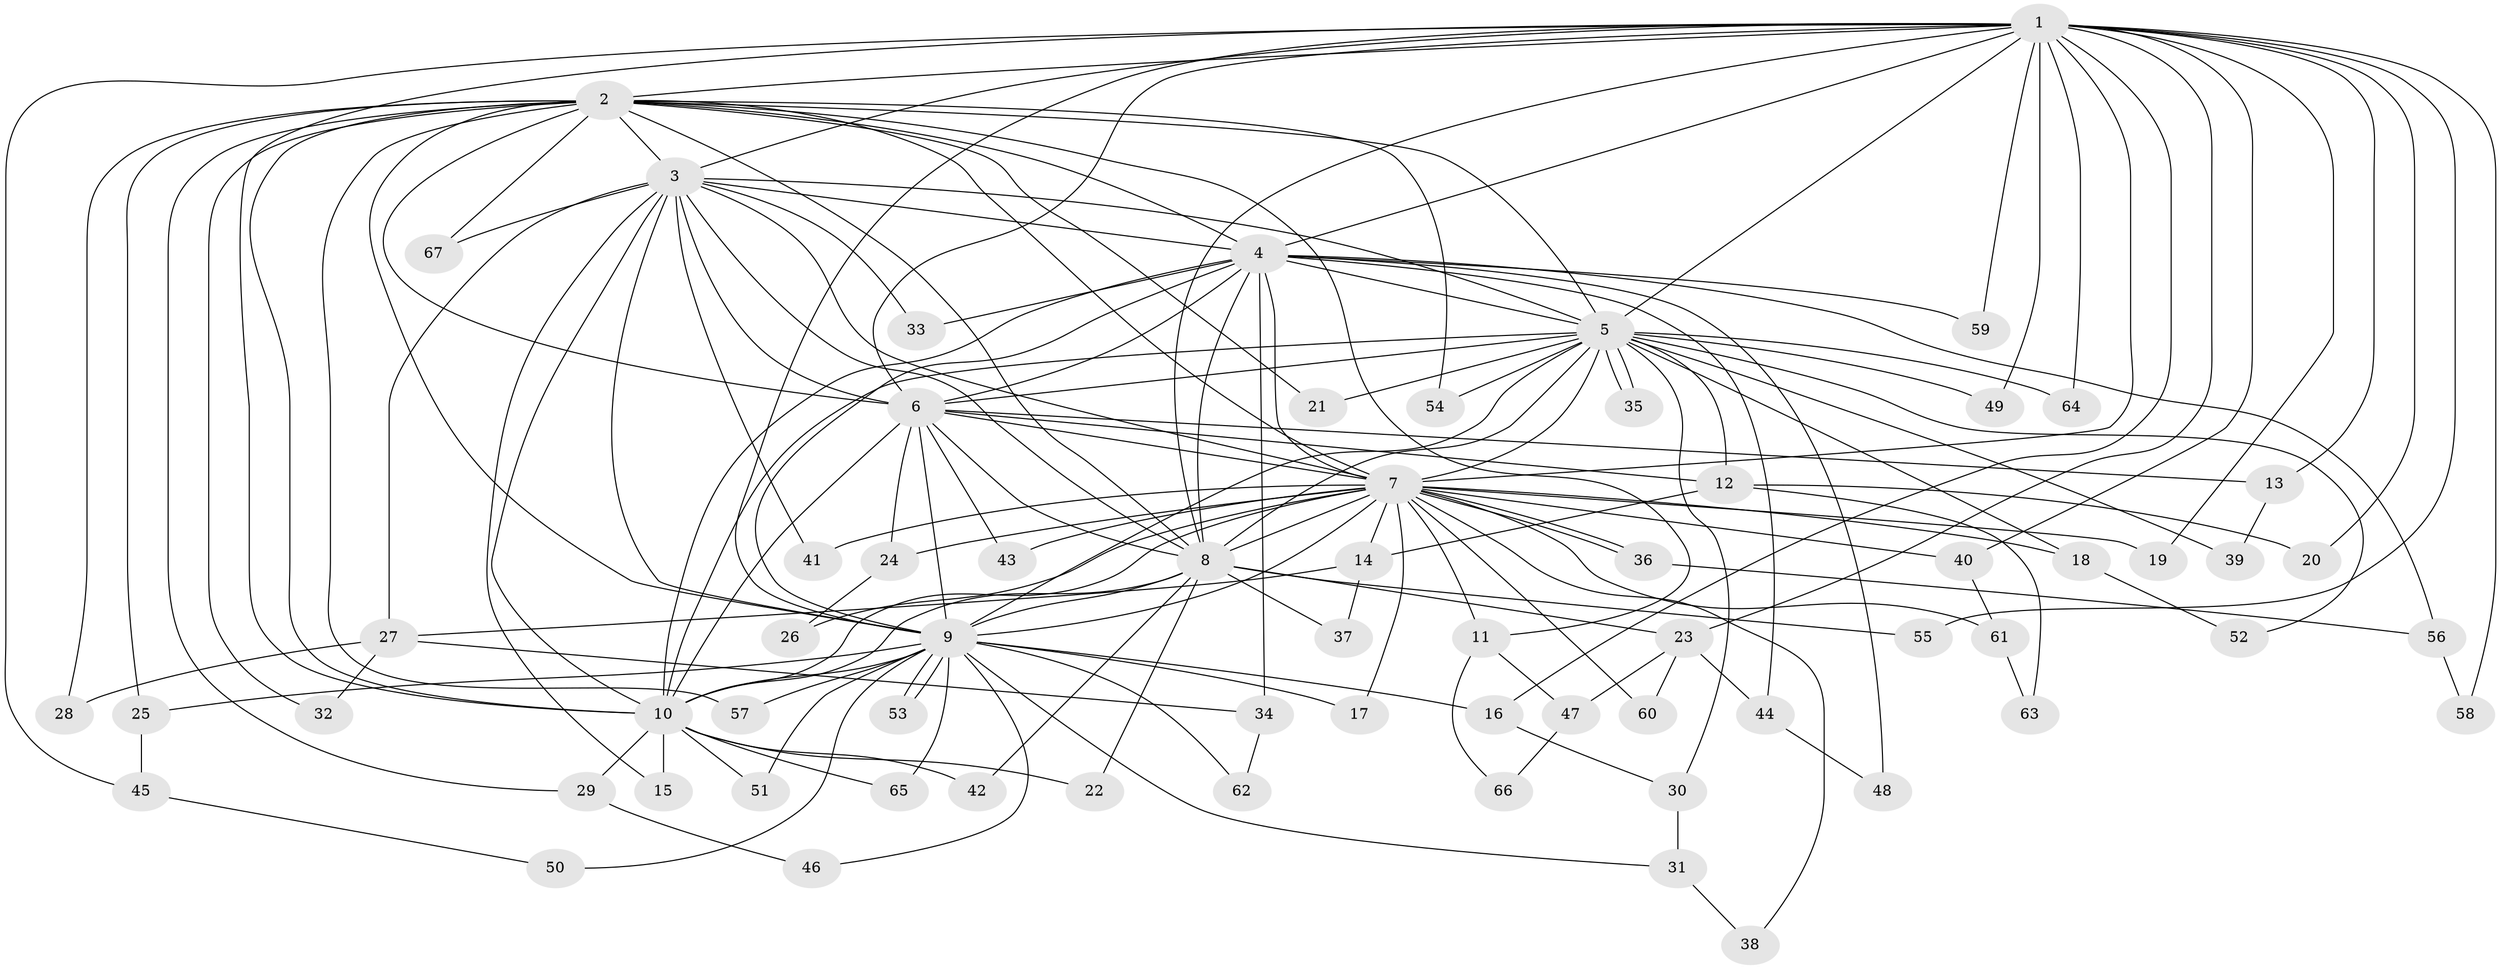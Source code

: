 // coarse degree distribution, {1: 0.75, 2: 0.1, 6: 0.05, 8: 0.05, 11: 0.05}
// Generated by graph-tools (version 1.1) at 2025/46/03/04/25 21:46:56]
// undirected, 67 vertices, 159 edges
graph export_dot {
graph [start="1"]
  node [color=gray90,style=filled];
  1;
  2;
  3;
  4;
  5;
  6;
  7;
  8;
  9;
  10;
  11;
  12;
  13;
  14;
  15;
  16;
  17;
  18;
  19;
  20;
  21;
  22;
  23;
  24;
  25;
  26;
  27;
  28;
  29;
  30;
  31;
  32;
  33;
  34;
  35;
  36;
  37;
  38;
  39;
  40;
  41;
  42;
  43;
  44;
  45;
  46;
  47;
  48;
  49;
  50;
  51;
  52;
  53;
  54;
  55;
  56;
  57;
  58;
  59;
  60;
  61;
  62;
  63;
  64;
  65;
  66;
  67;
  1 -- 2;
  1 -- 3;
  1 -- 4;
  1 -- 5;
  1 -- 6;
  1 -- 7;
  1 -- 8;
  1 -- 9;
  1 -- 10;
  1 -- 13;
  1 -- 16;
  1 -- 19;
  1 -- 20;
  1 -- 23;
  1 -- 40;
  1 -- 45;
  1 -- 49;
  1 -- 55;
  1 -- 58;
  1 -- 59;
  1 -- 64;
  2 -- 3;
  2 -- 4;
  2 -- 5;
  2 -- 6;
  2 -- 7;
  2 -- 8;
  2 -- 9;
  2 -- 10;
  2 -- 11;
  2 -- 21;
  2 -- 25;
  2 -- 28;
  2 -- 29;
  2 -- 32;
  2 -- 54;
  2 -- 57;
  2 -- 67;
  3 -- 4;
  3 -- 5;
  3 -- 6;
  3 -- 7;
  3 -- 8;
  3 -- 9;
  3 -- 10;
  3 -- 15;
  3 -- 27;
  3 -- 33;
  3 -- 41;
  3 -- 67;
  4 -- 5;
  4 -- 6;
  4 -- 7;
  4 -- 8;
  4 -- 9;
  4 -- 10;
  4 -- 33;
  4 -- 34;
  4 -- 44;
  4 -- 48;
  4 -- 56;
  4 -- 59;
  5 -- 6;
  5 -- 7;
  5 -- 8;
  5 -- 9;
  5 -- 10;
  5 -- 12;
  5 -- 18;
  5 -- 21;
  5 -- 30;
  5 -- 35;
  5 -- 35;
  5 -- 39;
  5 -- 49;
  5 -- 52;
  5 -- 54;
  5 -- 64;
  6 -- 7;
  6 -- 8;
  6 -- 9;
  6 -- 10;
  6 -- 12;
  6 -- 13;
  6 -- 24;
  6 -- 43;
  7 -- 8;
  7 -- 9;
  7 -- 10;
  7 -- 11;
  7 -- 14;
  7 -- 17;
  7 -- 18;
  7 -- 19;
  7 -- 24;
  7 -- 26;
  7 -- 36;
  7 -- 36;
  7 -- 38;
  7 -- 40;
  7 -- 41;
  7 -- 43;
  7 -- 60;
  7 -- 61;
  8 -- 9;
  8 -- 10;
  8 -- 22;
  8 -- 23;
  8 -- 37;
  8 -- 42;
  8 -- 55;
  9 -- 10;
  9 -- 16;
  9 -- 17;
  9 -- 25;
  9 -- 31;
  9 -- 46;
  9 -- 50;
  9 -- 51;
  9 -- 53;
  9 -- 53;
  9 -- 57;
  9 -- 62;
  9 -- 65;
  10 -- 15;
  10 -- 22;
  10 -- 29;
  10 -- 42;
  10 -- 51;
  10 -- 65;
  11 -- 47;
  11 -- 66;
  12 -- 14;
  12 -- 20;
  12 -- 63;
  13 -- 39;
  14 -- 27;
  14 -- 37;
  16 -- 30;
  18 -- 52;
  23 -- 44;
  23 -- 47;
  23 -- 60;
  24 -- 26;
  25 -- 45;
  27 -- 28;
  27 -- 32;
  27 -- 34;
  29 -- 46;
  30 -- 31;
  31 -- 38;
  34 -- 62;
  36 -- 56;
  40 -- 61;
  44 -- 48;
  45 -- 50;
  47 -- 66;
  56 -- 58;
  61 -- 63;
}
